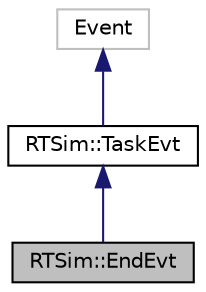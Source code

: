 digraph "RTSim::EndEvt"
{
  edge [fontname="Helvetica",fontsize="10",labelfontname="Helvetica",labelfontsize="10"];
  node [fontname="Helvetica",fontsize="10",shape=record];
  Node1 [label="RTSim::EndEvt",height=0.2,width=0.4,color="black", fillcolor="grey75", style="filled", fontcolor="black"];
  Node2 -> Node1 [dir="back",color="midnightblue",fontsize="10",style="solid",fontname="Helvetica"];
  Node2 [label="RTSim::TaskEvt",height=0.2,width=0.4,color="black", fillcolor="white", style="filled",URL="$d2/d95/classRTSim_1_1TaskEvt.html"];
  Node3 -> Node2 [dir="back",color="midnightblue",fontsize="10",style="solid",fontname="Helvetica"];
  Node3 [label="Event",height=0.2,width=0.4,color="grey75", fillcolor="white", style="filled"];
}
